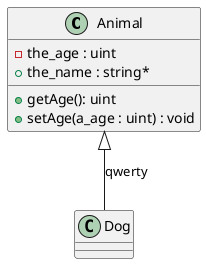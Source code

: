 @startuml

skinparam monochrome false

class Animal
{
-the_age : uint
+the_name : string*

+getAge(): uint
+setAge(a_age : uint) : void
}

class Dog
{
}

Animal <|-- Dog : qwerty

@enduml
